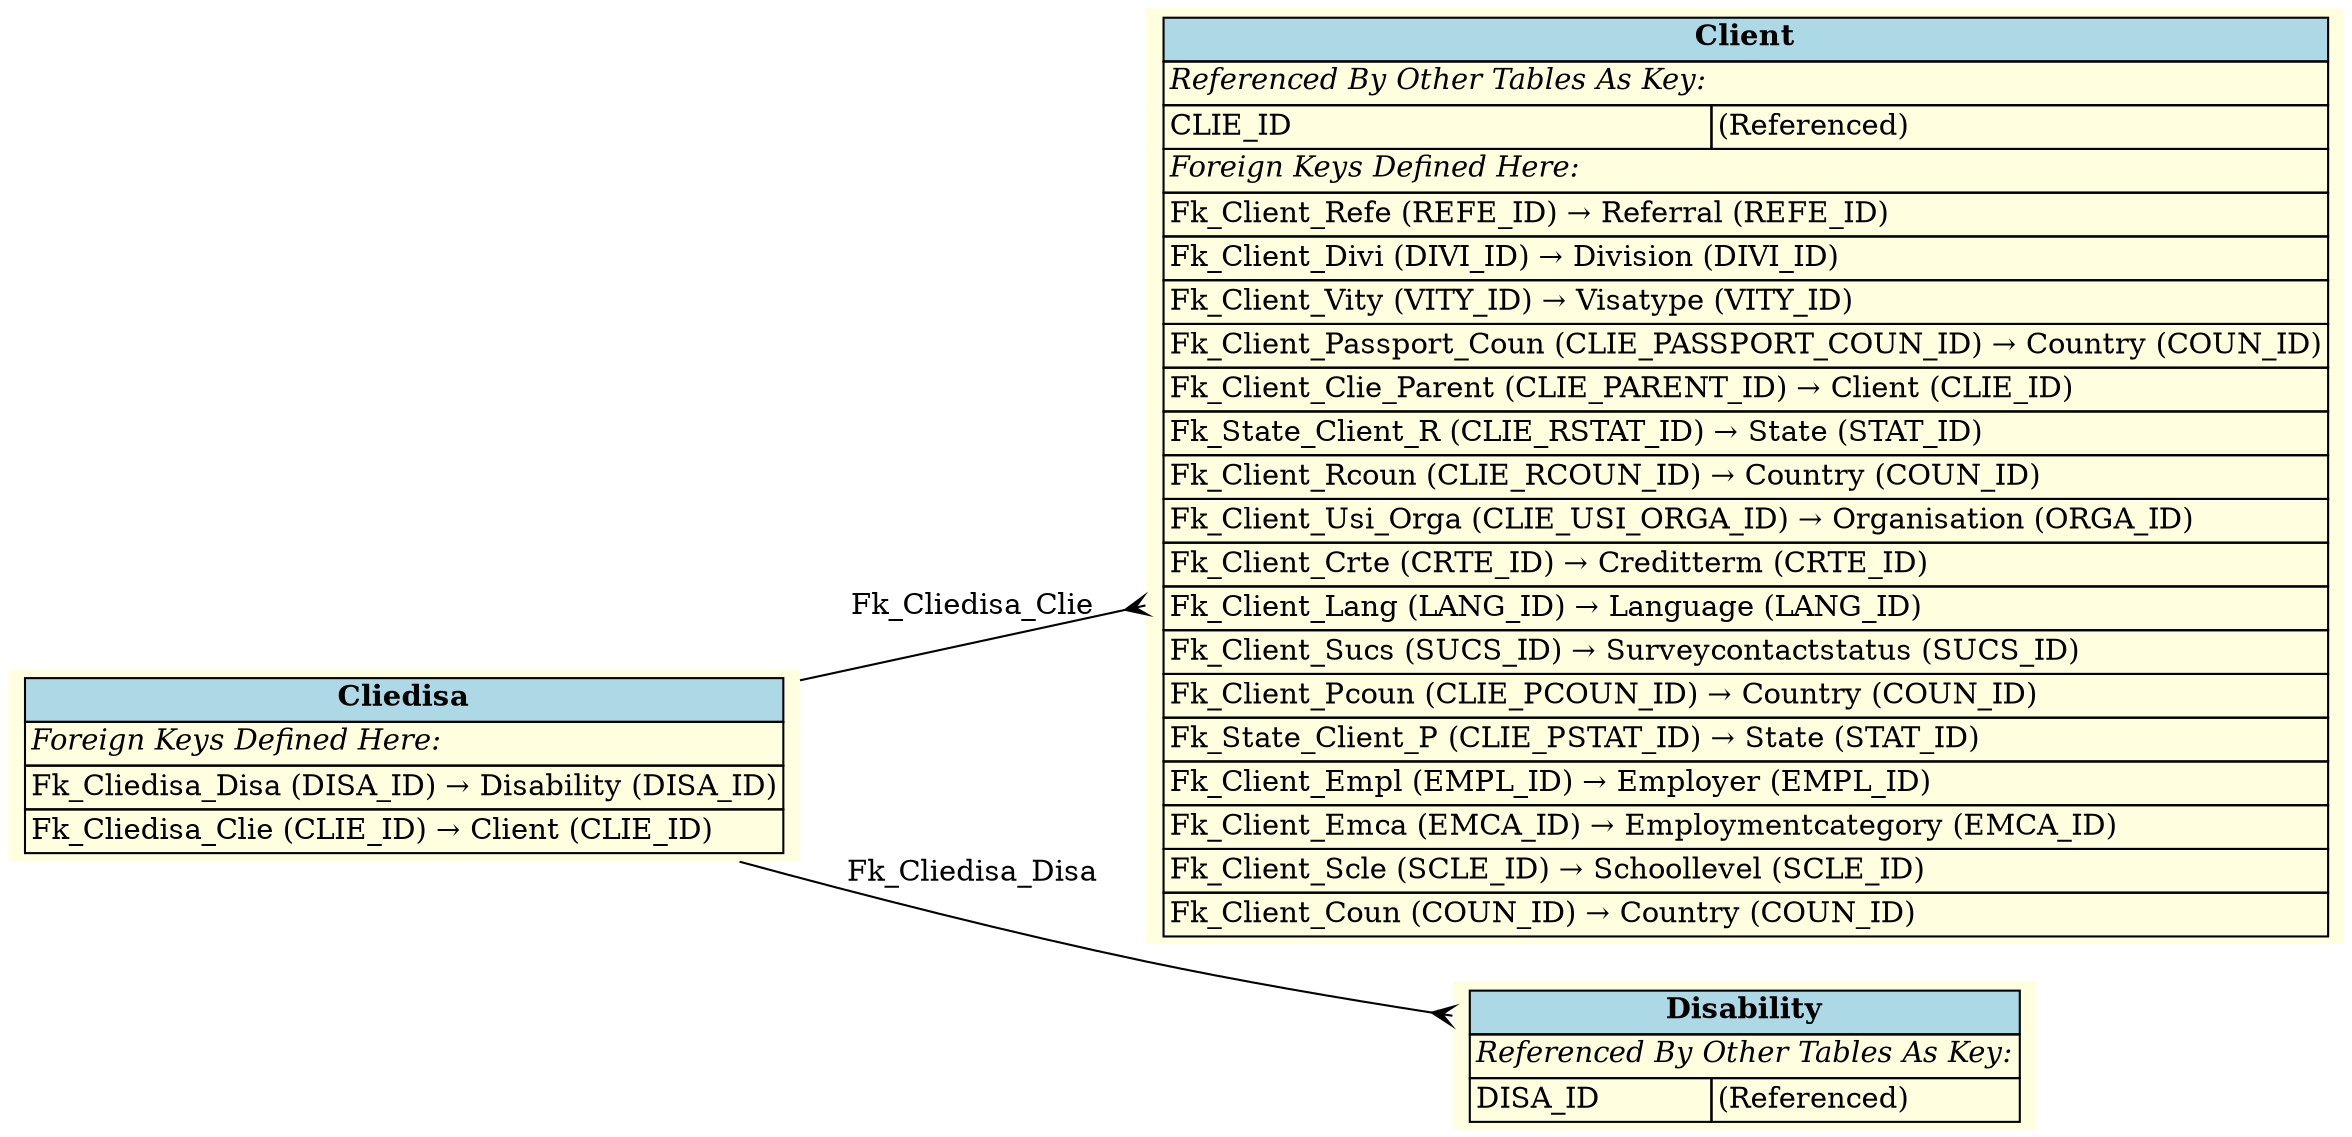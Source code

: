digraph ERD {
  rankdir=LR;
  node [shape=plaintext, style=filled, fillcolor=lightyellow];
  edge [arrowhead=crow, arrowtail=none, dir=both, labelfontsize=10];

  "Cliedisa" [
    label=<
    <TABLE BORDER="0" CELLBORDER="1" CELLSPACING="0" BGCOLOR="lightyellow">
      <TR><TD COLSPAN="2" BGCOLOR="lightblue"><B>Cliedisa</B></TD></TR>
      <TR><TD COLSPAN="2" ALIGN="LEFT"><I>Foreign Keys Defined Here:</I></TD></TR>
      <TR><TD ALIGN="LEFT" COLSPAN="2">Fk_Cliedisa_Disa (DISA_ID) &rarr; Disability (DISA_ID)</TD></TR>
      <TR><TD ALIGN="LEFT" COLSPAN="2">Fk_Cliedisa_Clie (CLIE_ID) &rarr; Client (CLIE_ID)</TD></TR>
    </TABLE>
    >
  ];

  "Client" [
    label=<
    <TABLE BORDER="0" CELLBORDER="1" CELLSPACING="0" BGCOLOR="lightyellow">
      <TR><TD COLSPAN="2" BGCOLOR="lightblue"><B>Client</B></TD></TR>
      <TR><TD COLSPAN="2" ALIGN="LEFT"><I>Referenced By Other Tables As Key:</I></TD></TR>
      <TR><TD ALIGN="LEFT">CLIE_ID</TD><TD ALIGN="LEFT">(Referenced)</TD></TR>
      <TR><TD COLSPAN="2" ALIGN="LEFT"><I>Foreign Keys Defined Here:</I></TD></TR>
      <TR><TD ALIGN="LEFT" COLSPAN="2">Fk_Client_Refe (REFE_ID) &rarr; Referral (REFE_ID)</TD></TR>
      <TR><TD ALIGN="LEFT" COLSPAN="2">Fk_Client_Divi (DIVI_ID) &rarr; Division (DIVI_ID)</TD></TR>
      <TR><TD ALIGN="LEFT" COLSPAN="2">Fk_Client_Vity (VITY_ID) &rarr; Visatype (VITY_ID)</TD></TR>
      <TR><TD ALIGN="LEFT" COLSPAN="2">Fk_Client_Passport_Coun (CLIE_PASSPORT_COUN_ID) &rarr; Country (COUN_ID)</TD></TR>
      <TR><TD ALIGN="LEFT" COLSPAN="2">Fk_Client_Clie_Parent (CLIE_PARENT_ID) &rarr; Client (CLIE_ID)</TD></TR>
      <TR><TD ALIGN="LEFT" COLSPAN="2">Fk_State_Client_R (CLIE_RSTAT_ID) &rarr; State (STAT_ID)</TD></TR>
      <TR><TD ALIGN="LEFT" COLSPAN="2">Fk_Client_Rcoun (CLIE_RCOUN_ID) &rarr; Country (COUN_ID)</TD></TR>
      <TR><TD ALIGN="LEFT" COLSPAN="2">Fk_Client_Usi_Orga (CLIE_USI_ORGA_ID) &rarr; Organisation (ORGA_ID)</TD></TR>
      <TR><TD ALIGN="LEFT" COLSPAN="2">Fk_Client_Crte (CRTE_ID) &rarr; Creditterm (CRTE_ID)</TD></TR>
      <TR><TD ALIGN="LEFT" COLSPAN="2">Fk_Client_Lang (LANG_ID) &rarr; Language (LANG_ID)</TD></TR>
      <TR><TD ALIGN="LEFT" COLSPAN="2">Fk_Client_Sucs (SUCS_ID) &rarr; Surveycontactstatus (SUCS_ID)</TD></TR>
      <TR><TD ALIGN="LEFT" COLSPAN="2">Fk_Client_Pcoun (CLIE_PCOUN_ID) &rarr; Country (COUN_ID)</TD></TR>
      <TR><TD ALIGN="LEFT" COLSPAN="2">Fk_State_Client_P (CLIE_PSTAT_ID) &rarr; State (STAT_ID)</TD></TR>
      <TR><TD ALIGN="LEFT" COLSPAN="2">Fk_Client_Empl (EMPL_ID) &rarr; Employer (EMPL_ID)</TD></TR>
      <TR><TD ALIGN="LEFT" COLSPAN="2">Fk_Client_Emca (EMCA_ID) &rarr; Employmentcategory (EMCA_ID)</TD></TR>
      <TR><TD ALIGN="LEFT" COLSPAN="2">Fk_Client_Scle (SCLE_ID) &rarr; Schoollevel (SCLE_ID)</TD></TR>
      <TR><TD ALIGN="LEFT" COLSPAN="2">Fk_Client_Coun (COUN_ID) &rarr; Country (COUN_ID)</TD></TR>
    </TABLE>
    >
  ];

  "Disability" [
    label=<
    <TABLE BORDER="0" CELLBORDER="1" CELLSPACING="0" BGCOLOR="lightyellow">
      <TR><TD COLSPAN="2" BGCOLOR="lightblue"><B>Disability</B></TD></TR>
      <TR><TD COLSPAN="2" ALIGN="LEFT"><I>Referenced By Other Tables As Key:</I></TD></TR>
      <TR><TD ALIGN="LEFT">DISA_ID</TD><TD ALIGN="LEFT">(Referenced)</TD></TR>
    </TABLE>
    >
  ];

  "Cliedisa" -> "Client" [label=" Fk_Cliedisa_Clie "];
  "Cliedisa" -> "Disability" [label=" Fk_Cliedisa_Disa "];
}
